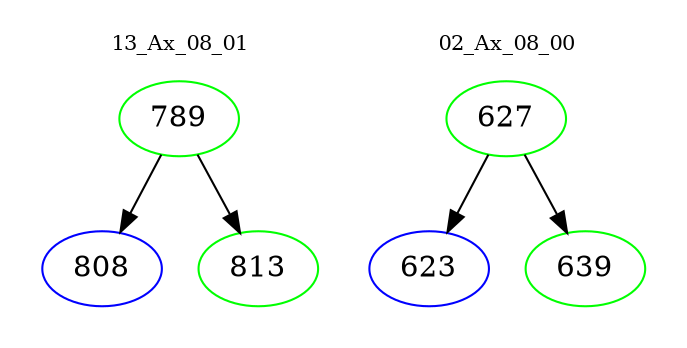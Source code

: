 digraph{
subgraph cluster_0 {
color = white
label = "13_Ax_08_01";
fontsize=10;
T0_789 [label="789", color="green"]
T0_789 -> T0_808 [color="black"]
T0_808 [label="808", color="blue"]
T0_789 -> T0_813 [color="black"]
T0_813 [label="813", color="green"]
}
subgraph cluster_1 {
color = white
label = "02_Ax_08_00";
fontsize=10;
T1_627 [label="627", color="green"]
T1_627 -> T1_623 [color="black"]
T1_623 [label="623", color="blue"]
T1_627 -> T1_639 [color="black"]
T1_639 [label="639", color="green"]
}
}
